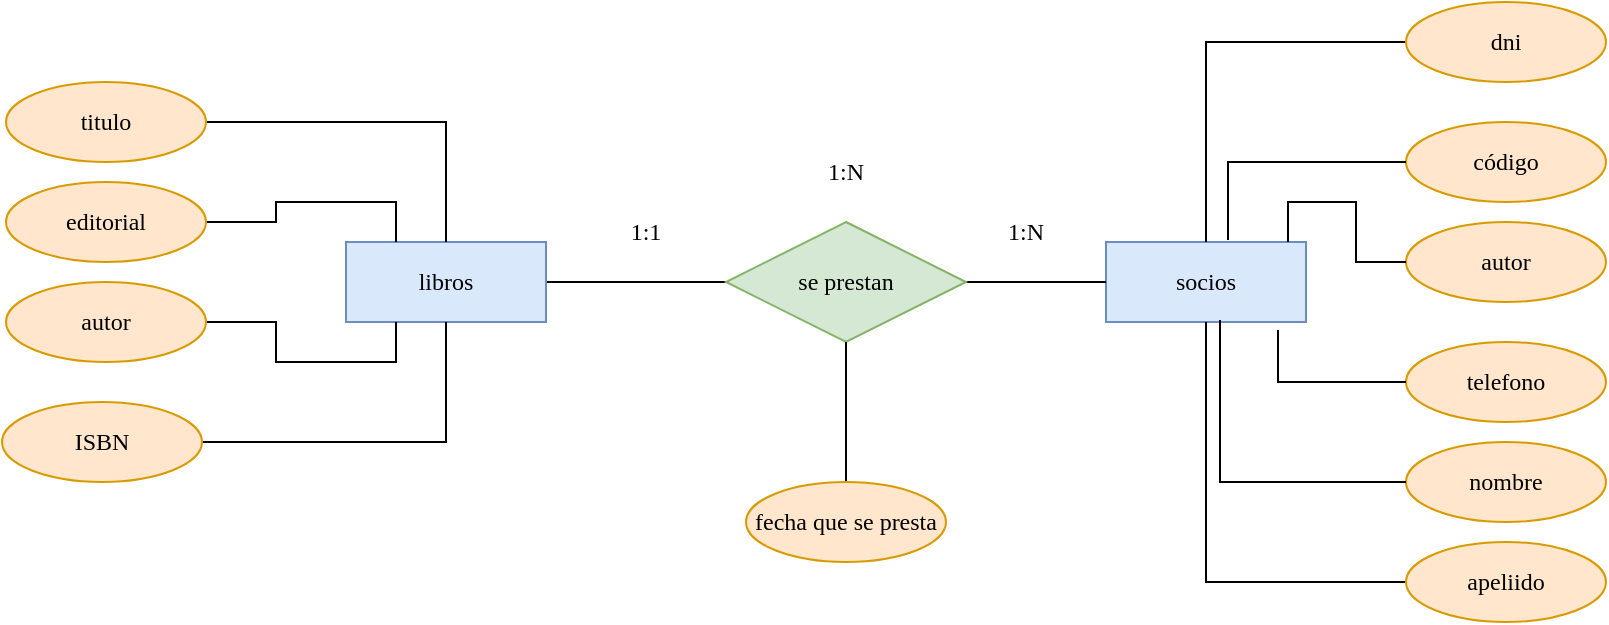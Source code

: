 <mxfile version="22.0.2" type="github">
  <diagram name="Página-1" id="BFgOy48KKT5Wsr8kpU7M">
    <mxGraphModel dx="2261" dy="795" grid="1" gridSize="10" guides="1" tooltips="1" connect="1" arrows="1" fold="1" page="1" pageScale="1" pageWidth="827" pageHeight="1169" math="0" shadow="0">
      <root>
        <mxCell id="0" />
        <mxCell id="1" parent="0" />
        <mxCell id="bqlsMR2h04OTrgdsqe7G-4" style="edgeStyle=orthogonalEdgeStyle;rounded=0;orthogonalLoop=1;jettySize=auto;html=1;exitX=1;exitY=0.5;exitDx=0;exitDy=0;endArrow=none;endFill=0;" edge="1" parent="1" source="bqlsMR2h04OTrgdsqe7G-1" target="bqlsMR2h04OTrgdsqe7G-3">
          <mxGeometry relative="1" as="geometry" />
        </mxCell>
        <mxCell id="bqlsMR2h04OTrgdsqe7G-1" value="&lt;font face=&quot;Times New Roman&quot;&gt;libros&lt;/font&gt;" style="whiteSpace=wrap;html=1;align=center;fillColor=#dae8fc;strokeColor=#6c8ebf;" vertex="1" parent="1">
          <mxGeometry x="160" y="280" width="100" height="40" as="geometry" />
        </mxCell>
        <mxCell id="bqlsMR2h04OTrgdsqe7G-2" value="&lt;font face=&quot;Times New Roman&quot;&gt;socios&lt;/font&gt;" style="whiteSpace=wrap;html=1;align=center;fillColor=#dae8fc;strokeColor=#6c8ebf;" vertex="1" parent="1">
          <mxGeometry x="540" y="280" width="100" height="40" as="geometry" />
        </mxCell>
        <mxCell id="bqlsMR2h04OTrgdsqe7G-5" style="edgeStyle=orthogonalEdgeStyle;rounded=0;orthogonalLoop=1;jettySize=auto;html=1;exitX=1;exitY=0.5;exitDx=0;exitDy=0;endArrow=none;endFill=0;" edge="1" parent="1" source="bqlsMR2h04OTrgdsqe7G-3" target="bqlsMR2h04OTrgdsqe7G-2">
          <mxGeometry relative="1" as="geometry" />
        </mxCell>
        <mxCell id="bqlsMR2h04OTrgdsqe7G-3" value="&lt;font face=&quot;Times New Roman&quot;&gt;se prestan&lt;/font&gt;" style="shape=rhombus;perimeter=rhombusPerimeter;whiteSpace=wrap;html=1;align=center;fillColor=#d5e8d4;strokeColor=#82b366;" vertex="1" parent="1">
          <mxGeometry x="350" y="270" width="120" height="60" as="geometry" />
        </mxCell>
        <mxCell id="bqlsMR2h04OTrgdsqe7G-7" style="edgeStyle=orthogonalEdgeStyle;rounded=0;orthogonalLoop=1;jettySize=auto;html=1;exitX=0.5;exitY=0;exitDx=0;exitDy=0;endArrow=none;endFill=0;" edge="1" parent="1" source="bqlsMR2h04OTrgdsqe7G-6" target="bqlsMR2h04OTrgdsqe7G-3">
          <mxGeometry relative="1" as="geometry" />
        </mxCell>
        <mxCell id="bqlsMR2h04OTrgdsqe7G-6" value="&lt;font face=&quot;Times New Roman&quot;&gt;fecha que se presta&lt;/font&gt;" style="ellipse;whiteSpace=wrap;html=1;align=center;fillColor=#ffe6cc;strokeColor=#d79b00;" vertex="1" parent="1">
          <mxGeometry x="360" y="400" width="100" height="40" as="geometry" />
        </mxCell>
        <mxCell id="bqlsMR2h04OTrgdsqe7G-21" style="edgeStyle=orthogonalEdgeStyle;rounded=0;orthogonalLoop=1;jettySize=auto;html=1;exitX=1;exitY=0.5;exitDx=0;exitDy=0;entryX=0.25;entryY=1;entryDx=0;entryDy=0;endArrow=none;endFill=0;" edge="1" parent="1" source="bqlsMR2h04OTrgdsqe7G-8" target="bqlsMR2h04OTrgdsqe7G-1">
          <mxGeometry relative="1" as="geometry" />
        </mxCell>
        <mxCell id="bqlsMR2h04OTrgdsqe7G-8" value="&lt;div&gt;&lt;font face=&quot;Times New Roman&quot;&gt;autor&lt;/font&gt;&lt;/div&gt;" style="ellipse;whiteSpace=wrap;html=1;align=center;fillColor=#ffe6cc;strokeColor=#d79b00;" vertex="1" parent="1">
          <mxGeometry x="-10" y="300" width="100" height="40" as="geometry" />
        </mxCell>
        <mxCell id="bqlsMR2h04OTrgdsqe7G-19" style="edgeStyle=orthogonalEdgeStyle;rounded=0;orthogonalLoop=1;jettySize=auto;html=1;exitX=1;exitY=0.5;exitDx=0;exitDy=0;entryX=0.25;entryY=0;entryDx=0;entryDy=0;endArrow=none;endFill=0;" edge="1" parent="1" source="bqlsMR2h04OTrgdsqe7G-9" target="bqlsMR2h04OTrgdsqe7G-1">
          <mxGeometry relative="1" as="geometry" />
        </mxCell>
        <mxCell id="bqlsMR2h04OTrgdsqe7G-9" value="&lt;font face=&quot;Times New Roman&quot;&gt;editorial&lt;/font&gt;" style="ellipse;whiteSpace=wrap;html=1;align=center;fillColor=#ffe6cc;strokeColor=#d79b00;" vertex="1" parent="1">
          <mxGeometry x="-10" y="250" width="100" height="40" as="geometry" />
        </mxCell>
        <mxCell id="bqlsMR2h04OTrgdsqe7G-18" style="edgeStyle=orthogonalEdgeStyle;rounded=0;orthogonalLoop=1;jettySize=auto;html=1;exitX=1;exitY=0.5;exitDx=0;exitDy=0;endArrow=none;endFill=0;" edge="1" parent="1" source="bqlsMR2h04OTrgdsqe7G-10" target="bqlsMR2h04OTrgdsqe7G-1">
          <mxGeometry relative="1" as="geometry" />
        </mxCell>
        <mxCell id="bqlsMR2h04OTrgdsqe7G-10" value="&lt;font face=&quot;Times New Roman&quot;&gt;titulo&lt;/font&gt;" style="ellipse;whiteSpace=wrap;html=1;align=center;fillColor=#ffe6cc;strokeColor=#d79b00;" vertex="1" parent="1">
          <mxGeometry x="-10" y="200" width="100" height="40" as="geometry" />
        </mxCell>
        <mxCell id="bqlsMR2h04OTrgdsqe7G-20" style="edgeStyle=orthogonalEdgeStyle;rounded=0;orthogonalLoop=1;jettySize=auto;html=1;exitX=1;exitY=0.5;exitDx=0;exitDy=0;endArrow=none;endFill=0;" edge="1" parent="1" source="bqlsMR2h04OTrgdsqe7G-11" target="bqlsMR2h04OTrgdsqe7G-1">
          <mxGeometry relative="1" as="geometry">
            <mxPoint x="210" y="330" as="targetPoint" />
          </mxGeometry>
        </mxCell>
        <mxCell id="bqlsMR2h04OTrgdsqe7G-11" value="&lt;font face=&quot;Times New Roman&quot;&gt;ISBN&lt;/font&gt;" style="ellipse;whiteSpace=wrap;html=1;align=center;fillColor=#ffe6cc;strokeColor=#d79b00;" vertex="1" parent="1">
          <mxGeometry x="-12" y="360" width="100" height="40" as="geometry" />
        </mxCell>
        <mxCell id="bqlsMR2h04OTrgdsqe7G-12" value="&lt;font face=&quot;Times New Roman&quot;&gt;código&lt;/font&gt;" style="ellipse;whiteSpace=wrap;html=1;align=center;fillColor=#ffe6cc;strokeColor=#d79b00;" vertex="1" parent="1">
          <mxGeometry x="690" y="220" width="100" height="40" as="geometry" />
        </mxCell>
        <mxCell id="bqlsMR2h04OTrgdsqe7G-23" style="edgeStyle=orthogonalEdgeStyle;rounded=0;orthogonalLoop=1;jettySize=auto;html=1;exitX=0;exitY=0.5;exitDx=0;exitDy=0;endArrow=none;endFill=0;" edge="1" parent="1" source="bqlsMR2h04OTrgdsqe7G-13" target="bqlsMR2h04OTrgdsqe7G-2">
          <mxGeometry relative="1" as="geometry" />
        </mxCell>
        <mxCell id="bqlsMR2h04OTrgdsqe7G-13" value="&lt;font face=&quot;Times New Roman&quot;&gt;dni&lt;/font&gt;" style="ellipse;whiteSpace=wrap;html=1;align=center;fillColor=#ffe6cc;strokeColor=#d79b00;" vertex="1" parent="1">
          <mxGeometry x="690" y="160" width="100" height="40" as="geometry" />
        </mxCell>
        <mxCell id="bqlsMR2h04OTrgdsqe7G-14" value="&lt;font face=&quot;Times New Roman&quot;&gt;autor&lt;/font&gt;" style="ellipse;whiteSpace=wrap;html=1;align=center;fillColor=#ffe6cc;strokeColor=#d79b00;" vertex="1" parent="1">
          <mxGeometry x="690" y="270" width="100" height="40" as="geometry" />
        </mxCell>
        <mxCell id="bqlsMR2h04OTrgdsqe7G-15" value="&lt;div&gt;&lt;font face=&quot;Times New Roman&quot;&gt;telefono&lt;/font&gt;&lt;/div&gt;" style="ellipse;whiteSpace=wrap;html=1;align=center;fillColor=#ffe6cc;strokeColor=#d79b00;" vertex="1" parent="1">
          <mxGeometry x="690" y="330" width="100" height="40" as="geometry" />
        </mxCell>
        <mxCell id="bqlsMR2h04OTrgdsqe7G-26" style="edgeStyle=orthogonalEdgeStyle;rounded=0;orthogonalLoop=1;jettySize=auto;html=1;exitX=0;exitY=0.5;exitDx=0;exitDy=0;entryX=0.5;entryY=1;entryDx=0;entryDy=0;endArrow=none;endFill=0;" edge="1" parent="1" source="bqlsMR2h04OTrgdsqe7G-16" target="bqlsMR2h04OTrgdsqe7G-2">
          <mxGeometry relative="1" as="geometry" />
        </mxCell>
        <mxCell id="bqlsMR2h04OTrgdsqe7G-16" value="&lt;font face=&quot;Times New Roman&quot;&gt;apeliido&lt;/font&gt;" style="ellipse;whiteSpace=wrap;html=1;align=center;fillColor=#ffe6cc;strokeColor=#d79b00;" vertex="1" parent="1">
          <mxGeometry x="690" y="430" width="100" height="40" as="geometry" />
        </mxCell>
        <mxCell id="bqlsMR2h04OTrgdsqe7G-17" value="&lt;font face=&quot;Times New Roman&quot;&gt;nombre&lt;/font&gt;" style="ellipse;whiteSpace=wrap;html=1;align=center;fillColor=#ffe6cc;strokeColor=#d79b00;" vertex="1" parent="1">
          <mxGeometry x="690" y="380" width="100" height="40" as="geometry" />
        </mxCell>
        <mxCell id="bqlsMR2h04OTrgdsqe7G-24" style="edgeStyle=orthogonalEdgeStyle;rounded=0;orthogonalLoop=1;jettySize=auto;html=1;exitX=0;exitY=0.5;exitDx=0;exitDy=0;entryX=0.61;entryY=-0.025;entryDx=0;entryDy=0;entryPerimeter=0;endArrow=none;endFill=0;" edge="1" parent="1" source="bqlsMR2h04OTrgdsqe7G-12" target="bqlsMR2h04OTrgdsqe7G-2">
          <mxGeometry relative="1" as="geometry" />
        </mxCell>
        <mxCell id="bqlsMR2h04OTrgdsqe7G-25" style="edgeStyle=orthogonalEdgeStyle;rounded=0;orthogonalLoop=1;jettySize=auto;html=1;exitX=0;exitY=0.5;exitDx=0;exitDy=0;entryX=0.91;entryY=0;entryDx=0;entryDy=0;entryPerimeter=0;endArrow=none;endFill=0;" edge="1" parent="1" source="bqlsMR2h04OTrgdsqe7G-14" target="bqlsMR2h04OTrgdsqe7G-2">
          <mxGeometry relative="1" as="geometry" />
        </mxCell>
        <mxCell id="bqlsMR2h04OTrgdsqe7G-27" style="edgeStyle=orthogonalEdgeStyle;rounded=0;orthogonalLoop=1;jettySize=auto;html=1;exitX=0;exitY=0.5;exitDx=0;exitDy=0;entryX=0.57;entryY=0.975;entryDx=0;entryDy=0;entryPerimeter=0;endArrow=none;endFill=0;" edge="1" parent="1" source="bqlsMR2h04OTrgdsqe7G-17" target="bqlsMR2h04OTrgdsqe7G-2">
          <mxGeometry relative="1" as="geometry" />
        </mxCell>
        <mxCell id="bqlsMR2h04OTrgdsqe7G-28" style="edgeStyle=orthogonalEdgeStyle;rounded=0;orthogonalLoop=1;jettySize=auto;html=1;exitX=0;exitY=0.5;exitDx=0;exitDy=0;entryX=0.86;entryY=1.1;entryDx=0;entryDy=0;entryPerimeter=0;endArrow=none;endFill=0;" edge="1" parent="1" source="bqlsMR2h04OTrgdsqe7G-15" target="bqlsMR2h04OTrgdsqe7G-2">
          <mxGeometry relative="1" as="geometry" />
        </mxCell>
        <mxCell id="bqlsMR2h04OTrgdsqe7G-30" value="&lt;font face=&quot;Times New Roman&quot;&gt;1:N&lt;/font&gt;" style="text;html=1;strokeColor=none;fillColor=none;align=center;verticalAlign=middle;whiteSpace=wrap;rounded=0;" vertex="1" parent="1">
          <mxGeometry x="470" y="260" width="60" height="30" as="geometry" />
        </mxCell>
        <mxCell id="bqlsMR2h04OTrgdsqe7G-31" value="&lt;font face=&quot;Times New Roman&quot;&gt;1:1&lt;/font&gt;" style="text;html=1;strokeColor=none;fillColor=none;align=center;verticalAlign=middle;whiteSpace=wrap;rounded=0;" vertex="1" parent="1">
          <mxGeometry x="280" y="260" width="60" height="30" as="geometry" />
        </mxCell>
        <mxCell id="bqlsMR2h04OTrgdsqe7G-32" value="&lt;font face=&quot;Times New Roman&quot;&gt;1:N&lt;/font&gt;" style="text;html=1;strokeColor=none;fillColor=none;align=center;verticalAlign=middle;whiteSpace=wrap;rounded=0;" vertex="1" parent="1">
          <mxGeometry x="380" y="230" width="60" height="30" as="geometry" />
        </mxCell>
      </root>
    </mxGraphModel>
  </diagram>
</mxfile>
